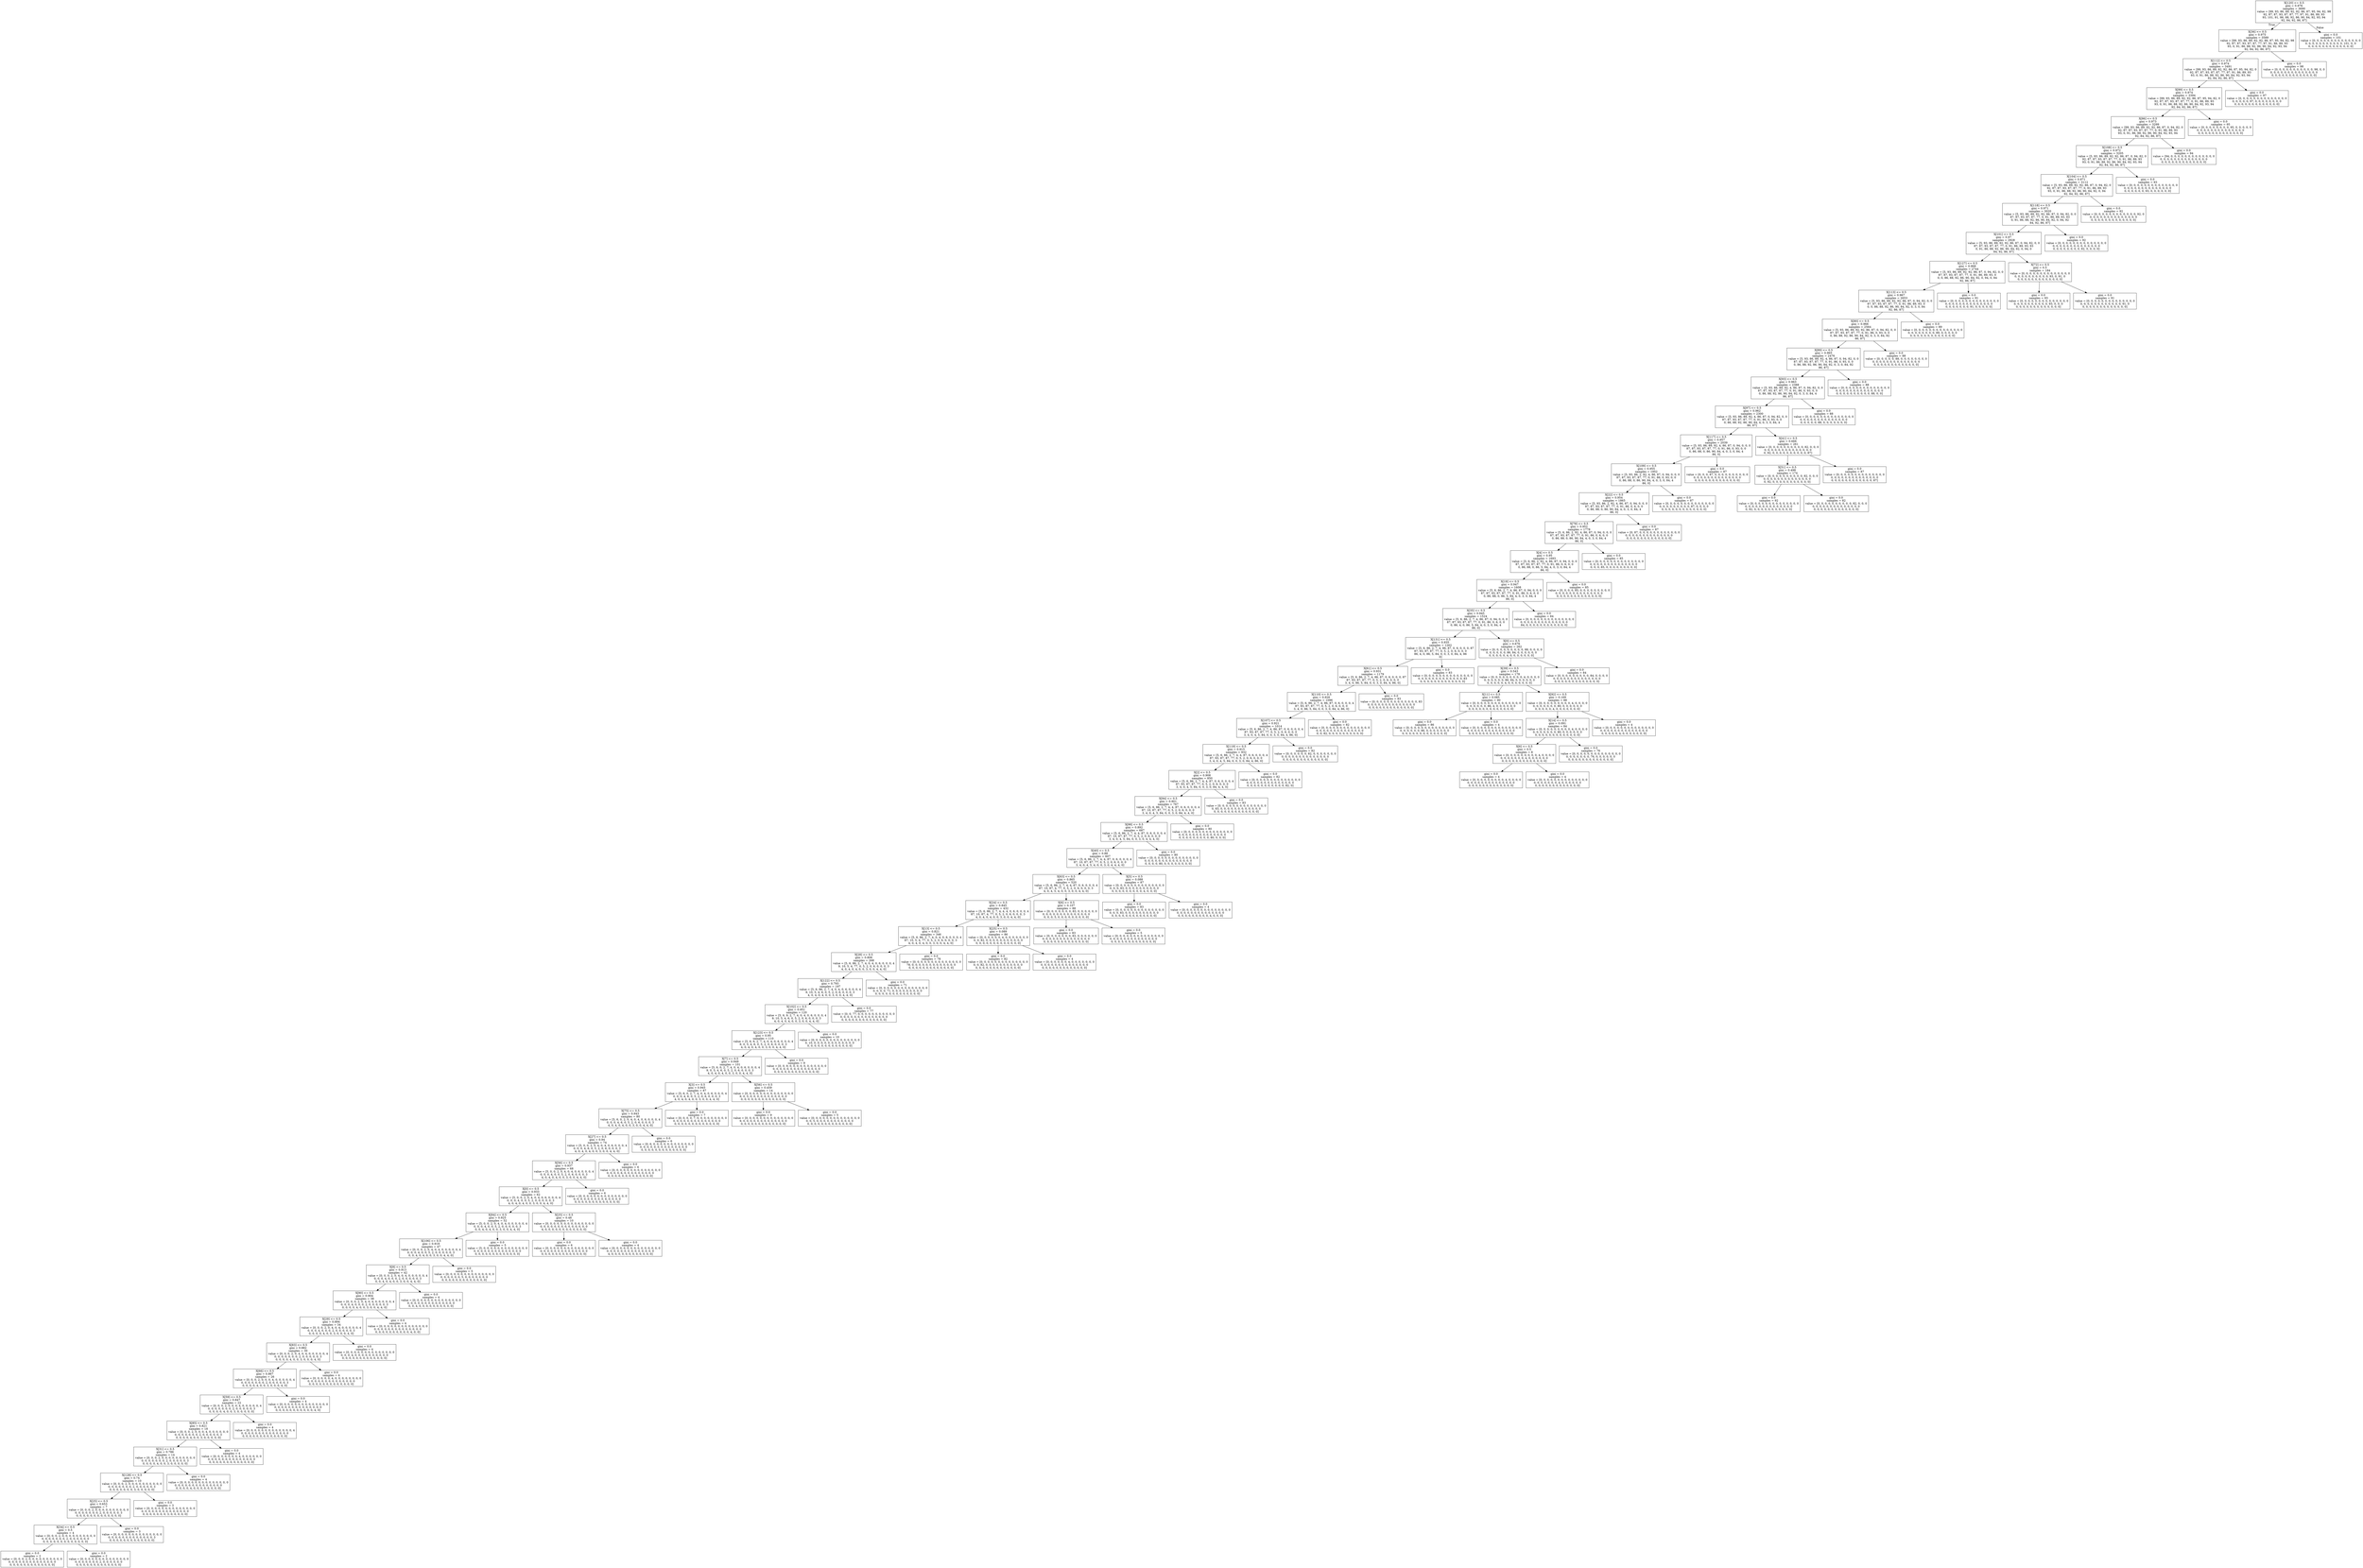 digraph Tree {
node [shape=box] ;
0 [label="X[120] <= 0.5\ngini = 0.976\nsamples = 3690\nvalue = [99, 93, 86, 89, 92, 92, 86, 87, 95, 94, 82, 98\n92, 87, 87, 93, 87, 87, 77, 97, 91, 86, 89, 93\n93, 101, 91, 86, 88, 92, 86, 90, 84, 92, 93, 94\n92, 84, 92, 86, 87]"] ;
1 [label="X[36] <= 0.5\ngini = 0.975\nsamples = 3589\nvalue = [99, 93, 86, 89, 92, 92, 86, 87, 95, 94, 82, 98\n92, 87, 87, 93, 87, 87, 77, 97, 91, 86, 89, 93\n93, 0, 91, 86, 88, 92, 86, 90, 84, 92, 93, 94\n92, 84, 92, 86, 87]"] ;
0 -> 1 [labeldistance=2.5, labelangle=45, headlabel="True"] ;
2 [label="X[112] <= 0.5\ngini = 0.974\nsamples = 3491\nvalue = [99, 93, 86, 89, 92, 92, 86, 87, 95, 94, 82, 0\n92, 87, 87, 93, 87, 87, 77, 97, 91, 86, 89, 93\n93, 0, 91, 86, 88, 92, 86, 90, 84, 92, 93, 94\n92, 84, 92, 86, 87]"] ;
1 -> 2 ;
3 [label="X[99] <= 0.5\ngini = 0.974\nsamples = 3394\nvalue = [99, 93, 86, 89, 92, 92, 86, 87, 95, 94, 82, 0\n92, 87, 87, 93, 87, 87, 77, 0, 91, 86, 89, 93\n93, 0, 91, 86, 88, 92, 86, 90, 84, 92, 93, 94\n92, 84, 92, 86, 87]"] ;
2 -> 3 ;
4 [label="X[86] <= 0.5\ngini = 0.973\nsamples = 3299\nvalue = [99, 93, 86, 89, 92, 92, 86, 87, 0, 94, 82, 0\n92, 87, 87, 93, 87, 87, 77, 0, 91, 86, 89, 93\n93, 0, 91, 86, 88, 92, 86, 90, 84, 92, 93, 94\n92, 84, 92, 86, 87]"] ;
3 -> 4 ;
5 [label="X[108] <= 0.5\ngini = 0.972\nsamples = 3205\nvalue = [5, 93, 86, 89, 92, 92, 86, 87, 0, 94, 82, 0\n92, 87, 87, 93, 87, 87, 77, 0, 91, 86, 89, 93\n93, 0, 91, 86, 88, 92, 86, 90, 84, 92, 93, 94\n92, 84, 92, 86, 87]"] ;
4 -> 5 ;
6 [label="X[104] <= 0.5\ngini = 0.971\nsamples = 3112\nvalue = [5, 93, 86, 89, 92, 92, 86, 87, 0, 94, 82, 0\n92, 87, 87, 93, 87, 87, 77, 0, 91, 86, 89, 93\n93, 0, 91, 86, 88, 92, 86, 90, 84, 92, 0, 94\n92, 84, 92, 86, 87]"] ;
5 -> 6 ;
7 [label="X[118] <= 0.5\ngini = 0.971\nsamples = 3020\nvalue = [5, 93, 86, 89, 92, 92, 86, 87, 0, 94, 82, 0, 0\n87, 87, 93, 87, 87, 77, 0, 91, 86, 89, 93, 93\n0, 91, 86, 88, 92, 86, 90, 84, 92, 0, 94, 92\n84, 92, 86, 87]"] ;
6 -> 7 ;
8 [label="X[101] <= 0.5\ngini = 0.97\nsamples = 2928\nvalue = [5, 93, 86, 89, 92, 92, 86, 87, 0, 94, 82, 0, 0\n87, 87, 93, 87, 87, 77, 0, 91, 86, 89, 93, 93\n0, 91, 86, 88, 92, 86, 90, 84, 92, 0, 94, 0\n84, 92, 86, 87]"] ;
7 -> 8 ;
9 [label="X[127] <= 0.5\ngini = 0.968\nsamples = 2744\nvalue = [5, 93, 86, 89, 92, 92, 86, 87, 0, 94, 82, 0, 0\n87, 87, 93, 87, 87, 77, 0, 91, 86, 89, 93, 0\n0, 0, 86, 88, 92, 86, 90, 84, 92, 0, 94, 0, 84\n92, 86, 87]"] ;
8 -> 9 ;
10 [label="X[113] <= 0.5\ngini = 0.967\nsamples = 2653\nvalue = [5, 93, 86, 89, 92, 92, 86, 87, 0, 94, 82, 0, 0\n87, 87, 93, 87, 87, 77, 0, 91, 86, 89, 93, 0\n0, 0, 86, 88, 92, 86, 90, 84, 92, 0, 3, 0, 84\n92, 86, 87]"] ;
9 -> 10 ;
11 [label="X[80] <= 0.5\ngini = 0.966\nsamples = 2564\nvalue = [5, 93, 86, 89, 92, 92, 86, 87, 0, 94, 82, 0, 0\n87, 87, 93, 87, 87, 77, 0, 91, 86, 0, 93, 0, 0\n0, 86, 88, 92, 86, 90, 84, 92, 0, 3, 0, 84, 92\n86, 87]"] ;
10 -> 11 ;
12 [label="X[89] <= 0.5\ngini = 0.965\nsamples = 2476\nvalue = [5, 93, 86, 89, 92, 4, 86, 87, 0, 94, 82, 0, 0\n87, 87, 93, 87, 87, 77, 0, 91, 86, 0, 93, 0, 0\n0, 86, 88, 92, 86, 90, 84, 92, 0, 3, 0, 84, 92\n86, 87]"] ;
11 -> 12 ;
13 [label="X[93] <= 0.5\ngini = 0.963\nsamples = 2388\nvalue = [5, 93, 86, 89, 92, 4, 86, 87, 0, 94, 82, 0, 0\n87, 87, 93, 87, 87, 77, 0, 91, 86, 0, 93, 0, 0\n0, 86, 88, 92, 86, 90, 84, 92, 0, 3, 0, 84, 4\n86, 87]"] ;
12 -> 13 ;
14 [label="X[97] <= 0.5\ngini = 0.962\nsamples = 2300\nvalue = [5, 93, 86, 89, 92, 4, 86, 87, 0, 94, 82, 0, 0\n87, 87, 93, 87, 87, 77, 0, 91, 86, 0, 93, 0, 0\n0, 86, 88, 92, 86, 90, 84, 4, 0, 3, 0, 84, 4\n86, 87]"] ;
13 -> 14 ;
15 [label="X[117] <= 0.5\ngini = 0.957\nsamples = 2039\nvalue = [5, 93, 86, 89, 92, 4, 86, 87, 0, 94, 0, 0, 0\n87, 87, 93, 87, 87, 77, 0, 91, 86, 0, 93, 0, 0\n0, 86, 88, 0, 86, 90, 84, 4, 0, 3, 0, 84, 4\n86, 0]"] ;
14 -> 15 ;
16 [label="X[109] <= 0.5\ngini = 0.955\nsamples = 1952\nvalue = [5, 93, 86, 2, 92, 4, 86, 87, 0, 94, 0, 0, 0\n87, 87, 93, 87, 87, 77, 0, 91, 86, 0, 93, 0, 0\n0, 86, 88, 0, 86, 90, 84, 4, 0, 3, 0, 84, 4\n86, 0]"] ;
15 -> 16 ;
17 [label="X[22] <= 0.5\ngini = 0.954\nsamples = 1865\nvalue = [5, 93, 86, 2, 92, 4, 86, 87, 0, 94, 0, 0, 0\n87, 87, 93, 87, 87, 77, 0, 91, 86, 0, 6, 0, 0\n0, 86, 88, 0, 86, 90, 84, 4, 0, 3, 0, 84, 4\n86, 0]"] ;
16 -> 17 ;
18 [label="X[78] <= 0.5\ngini = 0.952\nsamples = 1778\nvalue = [5, 6, 86, 2, 92, 4, 86, 87, 0, 94, 0, 0, 0\n87, 87, 93, 87, 87, 77, 0, 91, 86, 0, 6, 0, 0\n0, 86, 88, 0, 86, 90, 84, 4, 0, 3, 0, 84, 4\n86, 0]"] ;
17 -> 18 ;
19 [label="X[4] <= 0.5\ngini = 0.95\nsamples = 1693\nvalue = [5, 6, 86, 2, 92, 4, 86, 87, 0, 94, 0, 0, 0\n87, 87, 93, 87, 87, 77, 0, 91, 86, 0, 6, 0, 0\n0, 86, 88, 0, 86, 5, 84, 4, 0, 3, 0, 84, 4\n86, 0]"] ;
18 -> 19 ;
20 [label="X[19] <= 0.5\ngini = 0.947\nsamples = 1608\nvalue = [5, 6, 86, 2, 7, 4, 86, 87, 0, 94, 0, 0, 0\n87, 87, 93, 87, 87, 77, 0, 91, 86, 0, 6, 0, 0\n0, 86, 88, 0, 86, 5, 84, 4, 0, 3, 0, 84, 4\n86, 0]"] ;
19 -> 20 ;
21 [label="X[35] <= 0.5\ngini = 0.945\nsamples = 1524\nvalue = [5, 6, 86, 2, 7, 4, 86, 87, 0, 94, 0, 0, 0\n87, 87, 93, 87, 87, 77, 0, 91, 86, 0, 6, 0, 0\n0, 86, 4, 0, 86, 5, 84, 4, 0, 3, 0, 84, 4\n86, 0]"] ;
20 -> 21 ;
22 [label="X[131] <= 0.5\ngini = 0.935\nsamples = 1262\nvalue = [5, 6, 86, 2, 7, 4, 86, 87, 0, 6, 0, 0, 0, 87\n87, 93, 87, 87, 77, 0, 5, 2, 0, 6, 0, 0, 0\n86, 4, 0, 86, 5, 84, 0, 0, 3, 0, 84, 4, 86\n0]"] ;
21 -> 22 ;
23 [label="X[61] <= 0.5\ngini = 0.931\nsamples = 1179\nvalue = [5, 6, 86, 2, 7, 4, 86, 87, 0, 6, 0, 0, 0, 87\n87, 93, 87, 87, 77, 0, 5, 2, 0, 6, 0, 0, 0\n3, 4, 0, 86, 5, 84, 0, 0, 3, 0, 84, 4, 86, 0]"] ;
22 -> 23 ;
24 [label="X[110] <= 0.5\ngini = 0.926\nsamples = 1096\nvalue = [5, 6, 86, 2, 7, 4, 86, 87, 0, 6, 0, 0, 0, 4\n87, 93, 87, 87, 77, 0, 5, 2, 0, 6, 0, 0, 0\n3, 4, 0, 86, 5, 84, 0, 0, 3, 0, 84, 4, 86, 0]"] ;
23 -> 24 ;
25 [label="X[107] <= 0.5\ngini = 0.921\nsamples = 1014\nvalue = [5, 6, 86, 2, 7, 4, 86, 87, 0, 6, 0, 0, 0, 4\n87, 93, 87, 87, 77, 0, 5, 2, 0, 6, 0, 0, 0\n3, 4, 0, 4, 5, 84, 0, 0, 3, 0, 84, 4, 86, 0]"] ;
24 -> 25 ;
26 [label="X[119] <= 0.5\ngini = 0.915\nsamples = 932\nvalue = [5, 6, 86, 2, 7, 4, 4, 87, 0, 6, 0, 0, 0, 4\n87, 93, 87, 87, 77, 0, 5, 2, 0, 6, 0, 0, 0\n3, 4, 0, 4, 5, 84, 0, 0, 3, 0, 84, 4, 86, 0]"] ;
25 -> 26 ;
27 [label="X[2] <= 0.5\ngini = 0.908\nsamples = 850\nvalue = [5, 6, 86, 2, 7, 4, 4, 87, 0, 6, 0, 0, 0, 4\n87, 93, 87, 87, 77, 0, 5, 2, 0, 6, 0, 0, 0\n3, 4, 0, 4, 5, 84, 0, 0, 3, 0, 84, 4, 4, 0]"] ;
26 -> 27 ;
28 [label="X[94] <= 0.5\ngini = 0.901\nsamples = 767\nvalue = [5, 6, 86, 2, 7, 4, 4, 87, 0, 6, 0, 0, 0, 4\n87, 10, 87, 87, 77, 0, 5, 2, 0, 6, 0, 0, 0\n3, 4, 0, 4, 5, 84, 0, 0, 3, 0, 84, 4, 4, 0]"] ;
27 -> 28 ;
29 [label="X[98] <= 0.5\ngini = 0.892\nsamples = 687\nvalue = [5, 6, 86, 2, 7, 4, 4, 87, 0, 6, 0, 0, 0, 4\n87, 10, 87, 87, 77, 0, 5, 2, 0, 6, 0, 0, 0\n3, 4, 0, 4, 5, 84, 0, 0, 3, 0, 4, 4, 4, 0]"] ;
28 -> 29 ;
30 [label="X[40] <= 0.5\ngini = 0.88\nsamples = 607\nvalue = [5, 6, 86, 2, 7, 4, 4, 87, 0, 6, 0, 0, 0, 4\n87, 10, 87, 87, 77, 0, 5, 2, 0, 6, 0, 0, 0\n3, 4, 0, 4, 5, 4, 0, 0, 3, 0, 4, 4, 4, 0]"] ;
29 -> 30 ;
31 [label="X[63] <= 0.5\ngini = 0.865\nsamples = 520\nvalue = [5, 6, 86, 2, 7, 4, 4, 87, 0, 6, 0, 0, 0, 4\n87, 10, 87, 4, 77, 0, 5, 2, 0, 6, 0, 0, 0, 3\n4, 0, 4, 5, 4, 0, 0, 3, 0, 0, 4, 4, 0]"] ;
30 -> 31 ;
32 [label="X[24] <= 0.5\ngini = 0.845\nsamples = 432\nvalue = [5, 6, 86, 2, 7, 4, 4, 4, 0, 6, 0, 0, 0, 4\n87, 10, 87, 4, 77, 0, 5, 2, 0, 6, 0, 0, 0, 3\n4, 0, 4, 0, 4, 0, 0, 3, 0, 0, 4, 4, 0]"] ;
31 -> 32 ;
33 [label="X[13] <= 0.5\ngini = 0.821\nsamples = 346\nvalue = [5, 6, 86, 2, 7, 4, 0, 4, 0, 6, 0, 0, 0, 4\n87, 10, 5, 4, 77, 0, 5, 2, 0, 6, 0, 0, 0, 3\n4, 0, 4, 0, 4, 0, 0, 3, 0, 0, 4, 4, 0]"] ;
32 -> 33 ;
34 [label="X[28] <= 0.5\ngini = 0.806\nsamples = 268\nvalue = [5, 6, 86, 2, 7, 4, 0, 4, 0, 6, 0, 0, 0, 4\n9, 10, 5, 4, 77, 0, 5, 2, 0, 6, 0, 0, 0, 3\n4, 0, 4, 0, 4, 0, 0, 3, 0, 0, 4, 4, 0]"] ;
33 -> 34 ;
35 [label="X[122] <= 0.5\ngini = 0.793\nsamples = 197\nvalue = [5, 6, 86, 2, 7, 4, 0, 4, 0, 6, 0, 0, 0, 4\n9, 10, 5, 4, 6, 0, 5, 2, 0, 6, 0, 0, 0, 3\n4, 0, 4, 0, 4, 0, 0, 3, 0, 0, 4, 4, 0]"] ;
34 -> 35 ;
36 [label="X[102] <= 0.5\ngini = 0.951\nsamples = 120\nvalue = [5, 6, 9, 2, 7, 4, 0, 4, 0, 6, 0, 0, 0, 4\n9, 10, 5, 4, 6, 0, 5, 2, 0, 6, 0, 0, 0, 3\n4, 0, 4, 0, 4, 0, 0, 3, 0, 0, 4, 4, 0]"] ;
35 -> 36 ;
37 [label="X[123] <= 0.5\ngini = 0.95\nsamples = 110\nvalue = [5, 6, 9, 2, 7, 4, 0, 4, 0, 6, 0, 0, 0, 4\n9, 0, 5, 4, 6, 0, 5, 2, 0, 6, 0, 0, 0, 3\n4, 0, 4, 0, 4, 0, 0, 3, 0, 0, 4, 4, 0]"] ;
36 -> 37 ;
38 [label="X[7] <= 0.5\ngini = 0.949\nsamples = 101\nvalue = [5, 6, 0, 2, 7, 4, 0, 4, 0, 6, 0, 0, 0, 4\n9, 0, 5, 4, 6, 0, 5, 2, 0, 6, 0, 0, 0, 3\n4, 0, 4, 0, 4, 0, 0, 3, 0, 0, 4, 4, 0]"] ;
37 -> 38 ;
39 [label="X[3] <= 0.5\ngini = 0.945\nsamples = 87\nvalue = [5, 6, 0, 2, 7, 4, 0, 4, 0, 6, 0, 0, 0, 4\n0, 0, 0, 4, 6, 0, 5, 2, 0, 6, 0, 0, 0, 3\n4, 0, 4, 0, 4, 0, 0, 3, 0, 0, 4, 4, 0]"] ;
38 -> 39 ;
40 [label="X[75] <= 0.5\ngini = 0.943\nsamples = 80\nvalue = [5, 6, 0, 2, 0, 4, 0, 4, 0, 6, 0, 0, 0, 4\n0, 0, 0, 4, 6, 0, 5, 2, 0, 6, 0, 0, 0, 3\n4, 0, 4, 0, 4, 0, 0, 3, 0, 0, 4, 4, 0]"] ;
39 -> 40 ;
41 [label="X[27] <= 0.5\ngini = 0.94\nsamples = 74\nvalue = [5, 0, 0, 2, 0, 4, 0, 4, 0, 6, 0, 0, 0, 4\n0, 0, 0, 4, 6, 0, 5, 2, 0, 6, 0, 0, 0, 3\n4, 0, 4, 0, 4, 0, 0, 3, 0, 0, 4, 4, 0]"] ;
40 -> 41 ;
42 [label="X[56] <= 0.5\ngini = 0.937\nsamples = 68\nvalue = [5, 0, 0, 2, 0, 4, 0, 4, 0, 6, 0, 0, 0, 4\n0, 0, 0, 4, 0, 0, 5, 2, 0, 6, 0, 0, 0, 3\n4, 0, 4, 0, 4, 0, 0, 3, 0, 0, 4, 4, 0]"] ;
41 -> 42 ;
43 [label="X[0] <= 0.5\ngini = 0.933\nsamples = 62\nvalue = [5, 0, 0, 2, 0, 4, 0, 4, 0, 6, 0, 0, 0, 4\n0, 0, 0, 4, 0, 0, 5, 2, 0, 0, 0, 0, 0, 3\n4, 0, 4, 0, 4, 0, 0, 3, 0, 0, 4, 4, 0]"] ;
42 -> 43 ;
44 [label="X[84] <= 0.5\ngini = 0.925\nsamples = 52\nvalue = [5, 0, 0, 2, 0, 4, 0, 4, 0, 0, 0, 0, 0, 4\n0, 0, 0, 4, 0, 0, 5, 2, 0, 0, 0, 0, 0, 3\n0, 0, 4, 0, 4, 0, 0, 3, 0, 0, 4, 4, 0]"] ;
43 -> 44 ;
45 [label="X[106] <= 0.5\ngini = 0.919\nsamples = 47\nvalue = [0, 0, 0, 2, 0, 4, 0, 4, 0, 0, 0, 0, 0, 4\n0, 0, 0, 4, 0, 0, 5, 2, 0, 0, 0, 0, 0, 3\n0, 0, 4, 0, 4, 0, 0, 3, 0, 0, 4, 4, 0]"] ;
44 -> 45 ;
46 [label="X[8] <= 0.5\ngini = 0.913\nsamples = 42\nvalue = [0, 0, 0, 2, 0, 4, 0, 4, 0, 0, 0, 0, 0, 4\n0, 0, 0, 4, 0, 0, 0, 2, 0, 0, 0, 0, 0, 3\n0, 0, 4, 0, 4, 0, 0, 3, 0, 0, 4, 4, 0]"] ;
45 -> 46 ;
47 [label="X[90] <= 0.5\ngini = 0.904\nsamples = 38\nvalue = [0, 0, 0, 2, 0, 4, 0, 4, 0, 0, 0, 0, 0, 4\n0, 0, 0, 4, 0, 0, 0, 2, 0, 0, 0, 0, 0, 3\n0, 0, 0, 0, 4, 0, 0, 3, 0, 0, 4, 4, 0]"] ;
46 -> 47 ;
48 [label="X[29] <= 0.5\ngini = 0.894\nsamples = 34\nvalue = [0, 0, 0, 2, 0, 4, 0, 4, 0, 0, 0, 0, 0, 4\n0, 0, 0, 4, 0, 0, 0, 2, 0, 0, 0, 0, 0, 3\n0, 0, 0, 0, 4, 0, 0, 3, 0, 0, 0, 4, 0]"] ;
47 -> 48 ;
49 [label="X[83] <= 0.5\ngini = 0.882\nsamples = 30\nvalue = [0, 0, 0, 2, 0, 4, 0, 4, 0, 0, 0, 0, 0, 4\n0, 0, 0, 0, 0, 0, 0, 2, 0, 0, 0, 0, 0, 3\n0, 0, 0, 0, 4, 0, 0, 3, 0, 0, 0, 4, 0]"] ;
48 -> 49 ;
50 [label="X[66] <= 0.5\ngini = 0.867\nsamples = 26\nvalue = [0, 0, 0, 2, 0, 0, 0, 4, 0, 0, 0, 0, 0, 4\n0, 0, 0, 0, 0, 0, 0, 2, 0, 0, 0, 0, 0, 3\n0, 0, 0, 0, 4, 0, 0, 3, 0, 0, 0, 4, 0]"] ;
49 -> 50 ;
51 [label="X[59] <= 0.5\ngini = 0.847\nsamples = 22\nvalue = [0, 0, 0, 2, 0, 0, 0, 4, 0, 0, 0, 0, 0, 4\n0, 0, 0, 0, 0, 0, 0, 2, 0, 0, 0, 0, 0, 3\n0, 0, 0, 0, 4, 0, 0, 3, 0, 0, 0, 0, 0]"] ;
50 -> 51 ;
52 [label="X[85] <= 0.5\ngini = 0.821\nsamples = 18\nvalue = [0, 0, 0, 2, 0, 0, 0, 4, 0, 0, 0, 0, 0, 0\n0, 0, 0, 0, 0, 0, 0, 2, 0, 0, 0, 0, 0, 3\n0, 0, 0, 0, 4, 0, 0, 3, 0, 0, 0, 0, 0]"] ;
51 -> 52 ;
53 [label="X[31] <= 0.5\ngini = 0.786\nsamples = 14\nvalue = [0, 0, 0, 2, 0, 0, 0, 0, 0, 0, 0, 0, 0, 0\n0, 0, 0, 0, 0, 0, 0, 2, 0, 0, 0, 0, 0, 3\n0, 0, 0, 0, 4, 0, 0, 3, 0, 0, 0, 0, 0]"] ;
52 -> 53 ;
54 [label="X[128] <= 0.5\ngini = 0.74\nsamples = 10\nvalue = [0, 0, 0, 2, 0, 0, 0, 0, 0, 0, 0, 0, 0, 0\n0, 0, 0, 0, 0, 0, 0, 2, 0, 0, 0, 0, 0, 3\n0, 0, 0, 0, 0, 0, 0, 3, 0, 0, 0, 0, 0]"] ;
53 -> 54 ;
55 [label="X[25] <= 0.5\ngini = 0.653\nsamples = 7\nvalue = [0, 0, 0, 2, 0, 0, 0, 0, 0, 0, 0, 0, 0, 0\n0, 0, 0, 0, 0, 0, 0, 2, 0, 0, 0, 0, 0, 3\n0, 0, 0, 0, 0, 0, 0, 0, 0, 0, 0, 0, 0]"] ;
54 -> 55 ;
56 [label="X[34] <= 0.5\ngini = 0.5\nsamples = 4\nvalue = [0, 0, 0, 2, 0, 0, 0, 0, 0, 0, 0, 0, 0, 0\n0, 0, 0, 0, 0, 0, 0, 2, 0, 0, 0, 0, 0, 0\n0, 0, 0, 0, 0, 0, 0, 0, 0, 0, 0, 0, 0]"] ;
55 -> 56 ;
57 [label="gini = 0.0\nsamples = 2\nvalue = [0, 0, 0, 2, 0, 0, 0, 0, 0, 0, 0, 0, 0, 0\n0, 0, 0, 0, 0, 0, 0, 0, 0, 0, 0, 0, 0, 0\n0, 0, 0, 0, 0, 0, 0, 0, 0, 0, 0, 0, 0]"] ;
56 -> 57 ;
58 [label="gini = 0.0\nsamples = 2\nvalue = [0, 0, 0, 0, 0, 0, 0, 0, 0, 0, 0, 0, 0, 0\n0, 0, 0, 0, 0, 0, 0, 2, 0, 0, 0, 0, 0, 0\n0, 0, 0, 0, 0, 0, 0, 0, 0, 0, 0, 0, 0]"] ;
56 -> 58 ;
59 [label="gini = 0.0\nsamples = 3\nvalue = [0, 0, 0, 0, 0, 0, 0, 0, 0, 0, 0, 0, 0, 0\n0, 0, 0, 0, 0, 0, 0, 0, 0, 0, 0, 0, 0, 3\n0, 0, 0, 0, 0, 0, 0, 0, 0, 0, 0, 0, 0]"] ;
55 -> 59 ;
60 [label="gini = 0.0\nsamples = 3\nvalue = [0, 0, 0, 0, 0, 0, 0, 0, 0, 0, 0, 0, 0, 0\n0, 0, 0, 0, 0, 0, 0, 0, 0, 0, 0, 0, 0, 0\n0, 0, 0, 0, 0, 0, 0, 3, 0, 0, 0, 0, 0]"] ;
54 -> 60 ;
61 [label="gini = 0.0\nsamples = 4\nvalue = [0, 0, 0, 0, 0, 0, 0, 0, 0, 0, 0, 0, 0, 0\n0, 0, 0, 0, 0, 0, 0, 0, 0, 0, 0, 0, 0, 0\n0, 0, 0, 0, 4, 0, 0, 0, 0, 0, 0, 0, 0]"] ;
53 -> 61 ;
62 [label="gini = 0.0\nsamples = 4\nvalue = [0, 0, 0, 0, 0, 0, 0, 4, 0, 0, 0, 0, 0, 0\n0, 0, 0, 0, 0, 0, 0, 0, 0, 0, 0, 0, 0, 0\n0, 0, 0, 0, 0, 0, 0, 0, 0, 0, 0, 0, 0]"] ;
52 -> 62 ;
63 [label="gini = 0.0\nsamples = 4\nvalue = [0, 0, 0, 0, 0, 0, 0, 0, 0, 0, 0, 0, 0, 4\n0, 0, 0, 0, 0, 0, 0, 0, 0, 0, 0, 0, 0, 0\n0, 0, 0, 0, 0, 0, 0, 0, 0, 0, 0, 0, 0]"] ;
51 -> 63 ;
64 [label="gini = 0.0\nsamples = 4\nvalue = [0, 0, 0, 0, 0, 0, 0, 0, 0, 0, 0, 0, 0, 0\n0, 0, 0, 0, 0, 0, 0, 0, 0, 0, 0, 0, 0, 0\n0, 0, 0, 0, 0, 0, 0, 0, 0, 0, 0, 4, 0]"] ;
50 -> 64 ;
65 [label="gini = 0.0\nsamples = 4\nvalue = [0, 0, 0, 0, 0, 4, 0, 0, 0, 0, 0, 0, 0, 0\n0, 0, 0, 0, 0, 0, 0, 0, 0, 0, 0, 0, 0, 0\n0, 0, 0, 0, 0, 0, 0, 0, 0, 0, 0, 0, 0]"] ;
49 -> 65 ;
66 [label="gini = 0.0\nsamples = 4\nvalue = [0, 0, 0, 0, 0, 0, 0, 0, 0, 0, 0, 0, 0, 0\n0, 0, 0, 4, 0, 0, 0, 0, 0, 0, 0, 0, 0, 0\n0, 0, 0, 0, 0, 0, 0, 0, 0, 0, 0, 0, 0]"] ;
48 -> 66 ;
67 [label="gini = 0.0\nsamples = 4\nvalue = [0, 0, 0, 0, 0, 0, 0, 0, 0, 0, 0, 0, 0, 0\n0, 0, 0, 0, 0, 0, 0, 0, 0, 0, 0, 0, 0, 0\n0, 0, 0, 0, 0, 0, 0, 0, 0, 0, 4, 0, 0]"] ;
47 -> 67 ;
68 [label="gini = 0.0\nsamples = 4\nvalue = [0, 0, 0, 0, 0, 0, 0, 0, 0, 0, 0, 0, 0, 0\n0, 0, 0, 0, 0, 0, 0, 0, 0, 0, 0, 0, 0, 0\n0, 0, 4, 0, 0, 0, 0, 0, 0, 0, 0, 0, 0]"] ;
46 -> 68 ;
69 [label="gini = 0.0\nsamples = 5\nvalue = [0, 0, 0, 0, 0, 0, 0, 0, 0, 0, 0, 0, 0, 0\n0, 0, 0, 0, 0, 0, 5, 0, 0, 0, 0, 0, 0, 0\n0, 0, 0, 0, 0, 0, 0, 0, 0, 0, 0, 0, 0]"] ;
45 -> 69 ;
70 [label="gini = 0.0\nsamples = 5\nvalue = [5, 0, 0, 0, 0, 0, 0, 0, 0, 0, 0, 0, 0, 0\n0, 0, 0, 0, 0, 0, 0, 0, 0, 0, 0, 0, 0, 0\n0, 0, 0, 0, 0, 0, 0, 0, 0, 0, 0, 0, 0]"] ;
44 -> 70 ;
71 [label="X[25] <= 0.5\ngini = 0.48\nsamples = 10\nvalue = [0, 0, 0, 0, 0, 0, 0, 0, 0, 6, 0, 0, 0, 0\n0, 0, 0, 0, 0, 0, 0, 0, 0, 0, 0, 0, 0, 0\n4, 0, 0, 0, 0, 0, 0, 0, 0, 0, 0, 0, 0]"] ;
43 -> 71 ;
72 [label="gini = 0.0\nsamples = 6\nvalue = [0, 0, 0, 0, 0, 0, 0, 0, 0, 6, 0, 0, 0, 0\n0, 0, 0, 0, 0, 0, 0, 0, 0, 0, 0, 0, 0, 0\n0, 0, 0, 0, 0, 0, 0, 0, 0, 0, 0, 0, 0]"] ;
71 -> 72 ;
73 [label="gini = 0.0\nsamples = 4\nvalue = [0, 0, 0, 0, 0, 0, 0, 0, 0, 0, 0, 0, 0, 0\n0, 0, 0, 0, 0, 0, 0, 0, 0, 0, 0, 0, 0, 0\n4, 0, 0, 0, 0, 0, 0, 0, 0, 0, 0, 0, 0]"] ;
71 -> 73 ;
74 [label="gini = 0.0\nsamples = 6\nvalue = [0, 0, 0, 0, 0, 0, 0, 0, 0, 0, 0, 0, 0, 0\n0, 0, 0, 0, 0, 0, 0, 0, 0, 6, 0, 0, 0, 0\n0, 0, 0, 0, 0, 0, 0, 0, 0, 0, 0, 0, 0]"] ;
42 -> 74 ;
75 [label="gini = 0.0\nsamples = 6\nvalue = [0, 0, 0, 0, 0, 0, 0, 0, 0, 0, 0, 0, 0, 0\n0, 0, 0, 0, 6, 0, 0, 0, 0, 0, 0, 0, 0, 0\n0, 0, 0, 0, 0, 0, 0, 0, 0, 0, 0, 0, 0]"] ;
41 -> 75 ;
76 [label="gini = 0.0\nsamples = 6\nvalue = [0, 6, 0, 0, 0, 0, 0, 0, 0, 0, 0, 0, 0, 0\n0, 0, 0, 0, 0, 0, 0, 0, 0, 0, 0, 0, 0, 0\n0, 0, 0, 0, 0, 0, 0, 0, 0, 0, 0, 0, 0]"] ;
40 -> 76 ;
77 [label="gini = 0.0\nsamples = 7\nvalue = [0, 0, 0, 0, 7, 0, 0, 0, 0, 0, 0, 0, 0, 0\n0, 0, 0, 0, 0, 0, 0, 0, 0, 0, 0, 0, 0, 0\n0, 0, 0, 0, 0, 0, 0, 0, 0, 0, 0, 0, 0]"] ;
39 -> 77 ;
78 [label="X[56] <= 0.5\ngini = 0.459\nsamples = 14\nvalue = [0, 0, 0, 0, 0, 0, 0, 0, 0, 0, 0, 0, 0, 0\n9, 0, 5, 0, 0, 0, 0, 0, 0, 0, 0, 0, 0, 0\n0, 0, 0, 0, 0, 0, 0, 0, 0, 0, 0, 0, 0]"] ;
38 -> 78 ;
79 [label="gini = 0.0\nsamples = 9\nvalue = [0, 0, 0, 0, 0, 0, 0, 0, 0, 0, 0, 0, 0, 0\n9, 0, 0, 0, 0, 0, 0, 0, 0, 0, 0, 0, 0, 0\n0, 0, 0, 0, 0, 0, 0, 0, 0, 0, 0, 0, 0]"] ;
78 -> 79 ;
80 [label="gini = 0.0\nsamples = 5\nvalue = [0, 0, 0, 0, 0, 0, 0, 0, 0, 0, 0, 0, 0, 0\n0, 0, 5, 0, 0, 0, 0, 0, 0, 0, 0, 0, 0, 0\n0, 0, 0, 0, 0, 0, 0, 0, 0, 0, 0, 0, 0]"] ;
78 -> 80 ;
81 [label="gini = 0.0\nsamples = 9\nvalue = [0, 0, 9, 0, 0, 0, 0, 0, 0, 0, 0, 0, 0, 0\n0, 0, 0, 0, 0, 0, 0, 0, 0, 0, 0, 0, 0, 0\n0, 0, 0, 0, 0, 0, 0, 0, 0, 0, 0, 0, 0]"] ;
37 -> 81 ;
82 [label="gini = 0.0\nsamples = 10\nvalue = [0, 0, 0, 0, 0, 0, 0, 0, 0, 0, 0, 0, 0, 0\n0, 10, 0, 0, 0, 0, 0, 0, 0, 0, 0, 0, 0, 0\n0, 0, 0, 0, 0, 0, 0, 0, 0, 0, 0, 0, 0]"] ;
36 -> 82 ;
83 [label="gini = 0.0\nsamples = 77\nvalue = [0, 0, 77, 0, 0, 0, 0, 0, 0, 0, 0, 0, 0, 0\n0, 0, 0, 0, 0, 0, 0, 0, 0, 0, 0, 0, 0, 0\n0, 0, 0, 0, 0, 0, 0, 0, 0, 0, 0, 0, 0]"] ;
35 -> 83 ;
84 [label="gini = 0.0\nsamples = 71\nvalue = [0, 0, 0, 0, 0, 0, 0, 0, 0, 0, 0, 0, 0, 0\n0, 0, 0, 0, 71, 0, 0, 0, 0, 0, 0, 0, 0, 0\n0, 0, 0, 0, 0, 0, 0, 0, 0, 0, 0, 0, 0]"] ;
34 -> 84 ;
85 [label="gini = 0.0\nsamples = 78\nvalue = [0, 0, 0, 0, 0, 0, 0, 0, 0, 0, 0, 0, 0, 0\n78, 0, 0, 0, 0, 0, 0, 0, 0, 0, 0, 0, 0, 0\n0, 0, 0, 0, 0, 0, 0, 0, 0, 0, 0, 0, 0]"] ;
33 -> 85 ;
86 [label="X[25] <= 0.5\ngini = 0.089\nsamples = 86\nvalue = [0, 0, 0, 0, 0, 0, 4, 0, 0, 0, 0, 0, 0, 0\n0, 0, 82, 0, 0, 0, 0, 0, 0, 0, 0, 0, 0, 0\n0, 0, 0, 0, 0, 0, 0, 0, 0, 0, 0, 0, 0]"] ;
32 -> 86 ;
87 [label="gini = 0.0\nsamples = 82\nvalue = [0, 0, 0, 0, 0, 0, 0, 0, 0, 0, 0, 0, 0, 0\n0, 0, 82, 0, 0, 0, 0, 0, 0, 0, 0, 0, 0, 0\n0, 0, 0, 0, 0, 0, 0, 0, 0, 0, 0, 0, 0]"] ;
86 -> 87 ;
88 [label="gini = 0.0\nsamples = 4\nvalue = [0, 0, 0, 0, 0, 0, 4, 0, 0, 0, 0, 0, 0, 0\n0, 0, 0, 0, 0, 0, 0, 0, 0, 0, 0, 0, 0, 0\n0, 0, 0, 0, 0, 0, 0, 0, 0, 0, 0, 0, 0]"] ;
86 -> 88 ;
89 [label="X[6] <= 0.5\ngini = 0.107\nsamples = 88\nvalue = [0, 0, 0, 0, 0, 0, 0, 83, 0, 0, 0, 0, 0, 0\n0, 0, 0, 0, 0, 0, 0, 0, 0, 0, 0, 0, 0, 0\n0, 0, 0, 5, 0, 0, 0, 0, 0, 0, 0, 0, 0]"] ;
31 -> 89 ;
90 [label="gini = 0.0\nsamples = 83\nvalue = [0, 0, 0, 0, 0, 0, 0, 83, 0, 0, 0, 0, 0, 0\n0, 0, 0, 0, 0, 0, 0, 0, 0, 0, 0, 0, 0, 0\n0, 0, 0, 0, 0, 0, 0, 0, 0, 0, 0, 0, 0]"] ;
89 -> 90 ;
91 [label="gini = 0.0\nsamples = 5\nvalue = [0, 0, 0, 0, 0, 0, 0, 0, 0, 0, 0, 0, 0, 0\n0, 0, 0, 0, 0, 0, 0, 0, 0, 0, 0, 0, 0, 0\n0, 0, 0, 5, 0, 0, 0, 0, 0, 0, 0, 0, 0]"] ;
89 -> 91 ;
92 [label="X[5] <= 0.5\ngini = 0.088\nsamples = 87\nvalue = [0, 0, 0, 0, 0, 0, 0, 0, 0, 0, 0, 0, 0, 0\n0, 0, 0, 83, 0, 0, 0, 0, 0, 0, 0, 0, 0, 0\n0, 0, 0, 0, 0, 0, 0, 0, 0, 4, 0, 0, 0]"] ;
30 -> 92 ;
93 [label="gini = 0.0\nsamples = 83\nvalue = [0, 0, 0, 0, 0, 0, 0, 0, 0, 0, 0, 0, 0, 0\n0, 0, 0, 83, 0, 0, 0, 0, 0, 0, 0, 0, 0, 0\n0, 0, 0, 0, 0, 0, 0, 0, 0, 0, 0, 0, 0]"] ;
92 -> 93 ;
94 [label="gini = 0.0\nsamples = 4\nvalue = [0, 0, 0, 0, 0, 0, 0, 0, 0, 0, 0, 0, 0, 0\n0, 0, 0, 0, 0, 0, 0, 0, 0, 0, 0, 0, 0, 0\n0, 0, 0, 0, 0, 0, 0, 0, 0, 4, 0, 0, 0]"] ;
92 -> 94 ;
95 [label="gini = 0.0\nsamples = 80\nvalue = [0, 0, 0, 0, 0, 0, 0, 0, 0, 0, 0, 0, 0, 0\n0, 0, 0, 0, 0, 0, 0, 0, 0, 0, 0, 0, 0, 0\n0, 0, 0, 0, 80, 0, 0, 0, 0, 0, 0, 0, 0]"] ;
29 -> 95 ;
96 [label="gini = 0.0\nsamples = 80\nvalue = [0, 0, 0, 0, 0, 0, 0, 0, 0, 0, 0, 0, 0, 0\n0, 0, 0, 0, 0, 0, 0, 0, 0, 0, 0, 0, 0, 0\n0, 0, 0, 0, 0, 0, 0, 0, 0, 80, 0, 0, 0]"] ;
28 -> 96 ;
97 [label="gini = 0.0\nsamples = 83\nvalue = [0, 0, 0, 0, 0, 0, 0, 0, 0, 0, 0, 0, 0, 0\n0, 83, 0, 0, 0, 0, 0, 0, 0, 0, 0, 0, 0, 0\n0, 0, 0, 0, 0, 0, 0, 0, 0, 0, 0, 0, 0]"] ;
27 -> 97 ;
98 [label="gini = 0.0\nsamples = 82\nvalue = [0, 0, 0, 0, 0, 0, 0, 0, 0, 0, 0, 0, 0, 0\n0, 0, 0, 0, 0, 0, 0, 0, 0, 0, 0, 0, 0, 0\n0, 0, 0, 0, 0, 0, 0, 0, 0, 0, 0, 82, 0]"] ;
26 -> 98 ;
99 [label="gini = 0.0\nsamples = 82\nvalue = [0, 0, 0, 0, 0, 0, 82, 0, 0, 0, 0, 0, 0, 0\n0, 0, 0, 0, 0, 0, 0, 0, 0, 0, 0, 0, 0, 0\n0, 0, 0, 0, 0, 0, 0, 0, 0, 0, 0, 0, 0]"] ;
25 -> 99 ;
100 [label="gini = 0.0\nsamples = 82\nvalue = [0, 0, 0, 0, 0, 0, 0, 0, 0, 0, 0, 0, 0, 0\n0, 0, 0, 0, 0, 0, 0, 0, 0, 0, 0, 0, 0, 0\n0, 0, 82, 0, 0, 0, 0, 0, 0, 0, 0, 0, 0]"] ;
24 -> 100 ;
101 [label="gini = 0.0\nsamples = 83\nvalue = [0, 0, 0, 0, 0, 0, 0, 0, 0, 0, 0, 0, 0, 83\n0, 0, 0, 0, 0, 0, 0, 0, 0, 0, 0, 0, 0, 0\n0, 0, 0, 0, 0, 0, 0, 0, 0, 0, 0, 0, 0]"] ;
23 -> 101 ;
102 [label="gini = 0.0\nsamples = 83\nvalue = [0, 0, 0, 0, 0, 0, 0, 0, 0, 0, 0, 0, 0, 0\n0, 0, 0, 0, 0, 0, 0, 0, 0, 0, 0, 0, 0, 83\n0, 0, 0, 0, 0, 0, 0, 0, 0, 0, 0, 0, 0]"] ;
22 -> 102 ;
103 [label="X[0] <= 0.5\ngini = 0.676\nsamples = 262\nvalue = [0, 0, 0, 0, 0, 0, 0, 0, 0, 88, 0, 0, 0, 0\n0, 0, 0, 0, 0, 0, 86, 84, 0, 0, 0, 0, 0, 0\n0, 0, 0, 0, 0, 4, 0, 0, 0, 0, 0, 0, 0]"] ;
21 -> 103 ;
104 [label="X[39] <= 0.5\ngini = 0.543\nsamples = 178\nvalue = [0, 0, 0, 0, 0, 0, 0, 0, 0, 4, 0, 0, 0, 0\n0, 0, 0, 0, 0, 0, 86, 84, 0, 0, 0, 0, 0, 0\n0, 0, 0, 0, 0, 4, 0, 0, 0, 0, 0, 0, 0]"] ;
103 -> 104 ;
105 [label="X[11] <= 0.5\ngini = 0.085\nsamples = 90\nvalue = [0, 0, 0, 0, 0, 0, 0, 0, 0, 0, 0, 0, 0, 0\n0, 0, 0, 0, 0, 0, 86, 4, 0, 0, 0, 0, 0, 0\n0, 0, 0, 0, 0, 0, 0, 0, 0, 0, 0, 0, 0]"] ;
104 -> 105 ;
106 [label="gini = 0.0\nsamples = 86\nvalue = [0, 0, 0, 0, 0, 0, 0, 0, 0, 0, 0, 0, 0, 0\n0, 0, 0, 0, 0, 0, 86, 0, 0, 0, 0, 0, 0, 0\n0, 0, 0, 0, 0, 0, 0, 0, 0, 0, 0, 0, 0]"] ;
105 -> 106 ;
107 [label="gini = 0.0\nsamples = 4\nvalue = [0, 0, 0, 0, 0, 0, 0, 0, 0, 0, 0, 0, 0, 0\n0, 0, 0, 0, 0, 0, 0, 4, 0, 0, 0, 0, 0, 0\n0, 0, 0, 0, 0, 0, 0, 0, 0, 0, 0, 0, 0]"] ;
105 -> 107 ;
108 [label="X[92] <= 0.5\ngini = 0.169\nsamples = 88\nvalue = [0, 0, 0, 0, 0, 0, 0, 0, 0, 4, 0, 0, 0, 0\n0, 0, 0, 0, 0, 0, 0, 80, 0, 0, 0, 0, 0, 0\n0, 0, 0, 0, 0, 4, 0, 0, 0, 0, 0, 0, 0]"] ;
104 -> 108 ;
109 [label="X[14] <= 0.5\ngini = 0.091\nsamples = 84\nvalue = [0, 0, 0, 0, 0, 0, 0, 0, 0, 4, 0, 0, 0, 0\n0, 0, 0, 0, 0, 0, 0, 80, 0, 0, 0, 0, 0, 0\n0, 0, 0, 0, 0, 0, 0, 0, 0, 0, 0, 0, 0]"] ;
108 -> 109 ;
110 [label="X[6] <= 0.5\ngini = 0.5\nsamples = 8\nvalue = [0, 0, 0, 0, 0, 0, 0, 0, 0, 4, 0, 0, 0, 0\n0, 0, 0, 0, 0, 0, 0, 4, 0, 0, 0, 0, 0, 0\n0, 0, 0, 0, 0, 0, 0, 0, 0, 0, 0, 0, 0]"] ;
109 -> 110 ;
111 [label="gini = 0.0\nsamples = 4\nvalue = [0, 0, 0, 0, 0, 0, 0, 0, 0, 4, 0, 0, 0, 0\n0, 0, 0, 0, 0, 0, 0, 0, 0, 0, 0, 0, 0, 0\n0, 0, 0, 0, 0, 0, 0, 0, 0, 0, 0, 0, 0]"] ;
110 -> 111 ;
112 [label="gini = 0.0\nsamples = 4\nvalue = [0, 0, 0, 0, 0, 0, 0, 0, 0, 0, 0, 0, 0, 0\n0, 0, 0, 0, 0, 0, 0, 4, 0, 0, 0, 0, 0, 0\n0, 0, 0, 0, 0, 0, 0, 0, 0, 0, 0, 0, 0]"] ;
110 -> 112 ;
113 [label="gini = 0.0\nsamples = 76\nvalue = [0, 0, 0, 0, 0, 0, 0, 0, 0, 0, 0, 0, 0, 0\n0, 0, 0, 0, 0, 0, 0, 76, 0, 0, 0, 0, 0, 0\n0, 0, 0, 0, 0, 0, 0, 0, 0, 0, 0, 0, 0]"] ;
109 -> 113 ;
114 [label="gini = 0.0\nsamples = 4\nvalue = [0, 0, 0, 0, 0, 0, 0, 0, 0, 0, 0, 0, 0, 0\n0, 0, 0, 0, 0, 0, 0, 0, 0, 0, 0, 0, 0, 0\n0, 0, 0, 0, 0, 4, 0, 0, 0, 0, 0, 0, 0]"] ;
108 -> 114 ;
115 [label="gini = 0.0\nsamples = 84\nvalue = [0, 0, 0, 0, 0, 0, 0, 0, 0, 84, 0, 0, 0, 0\n0, 0, 0, 0, 0, 0, 0, 0, 0, 0, 0, 0, 0, 0\n0, 0, 0, 0, 0, 0, 0, 0, 0, 0, 0, 0, 0]"] ;
103 -> 115 ;
116 [label="gini = 0.0\nsamples = 84\nvalue = [0, 0, 0, 0, 0, 0, 0, 0, 0, 0, 0, 0, 0, 0\n0, 0, 0, 0, 0, 0, 0, 0, 0, 0, 0, 0, 0, 0\n84, 0, 0, 0, 0, 0, 0, 0, 0, 0, 0, 0, 0]"] ;
20 -> 116 ;
117 [label="gini = 0.0\nsamples = 85\nvalue = [0, 0, 0, 0, 85, 0, 0, 0, 0, 0, 0, 0, 0, 0\n0, 0, 0, 0, 0, 0, 0, 0, 0, 0, 0, 0, 0, 0\n0, 0, 0, 0, 0, 0, 0, 0, 0, 0, 0, 0, 0]"] ;
19 -> 117 ;
118 [label="gini = 0.0\nsamples = 85\nvalue = [0, 0, 0, 0, 0, 0, 0, 0, 0, 0, 0, 0, 0, 0\n0, 0, 0, 0, 0, 0, 0, 0, 0, 0, 0, 0, 0, 0\n0, 0, 0, 85, 0, 0, 0, 0, 0, 0, 0, 0, 0]"] ;
18 -> 118 ;
119 [label="gini = 0.0\nsamples = 87\nvalue = [0, 87, 0, 0, 0, 0, 0, 0, 0, 0, 0, 0, 0, 0\n0, 0, 0, 0, 0, 0, 0, 0, 0, 0, 0, 0, 0, 0\n0, 0, 0, 0, 0, 0, 0, 0, 0, 0, 0, 0, 0]"] ;
17 -> 119 ;
120 [label="gini = 0.0\nsamples = 87\nvalue = [0, 0, 0, 0, 0, 0, 0, 0, 0, 0, 0, 0, 0, 0\n0, 0, 0, 0, 0, 0, 0, 0, 0, 87, 0, 0, 0, 0\n0, 0, 0, 0, 0, 0, 0, 0, 0, 0, 0, 0, 0]"] ;
16 -> 120 ;
121 [label="gini = 0.0\nsamples = 87\nvalue = [0, 0, 0, 87, 0, 0, 0, 0, 0, 0, 0, 0, 0, 0\n0, 0, 0, 0, 0, 0, 0, 0, 0, 0, 0, 0, 0, 0\n0, 0, 0, 0, 0, 0, 0, 0, 0, 0, 0, 0, 0]"] ;
15 -> 121 ;
122 [label="X[41] <= 0.5\ngini = 0.666\nsamples = 261\nvalue = [0, 0, 0, 0, 0, 0, 0, 0, 0, 0, 82, 0, 0, 0\n0, 0, 0, 0, 0, 0, 0, 0, 0, 0, 0, 0, 0, 0\n0, 92, 0, 0, 0, 0, 0, 0, 0, 0, 0, 0, 87]"] ;
14 -> 122 ;
123 [label="X[51] <= 0.5\ngini = 0.498\nsamples = 174\nvalue = [0, 0, 0, 0, 0, 0, 0, 0, 0, 0, 82, 0, 0, 0\n0, 0, 0, 0, 0, 0, 0, 0, 0, 0, 0, 0, 0, 0\n0, 92, 0, 0, 0, 0, 0, 0, 0, 0, 0, 0, 0]"] ;
122 -> 123 ;
124 [label="gini = 0.0\nsamples = 92\nvalue = [0, 0, 0, 0, 0, 0, 0, 0, 0, 0, 0, 0, 0, 0\n0, 0, 0, 0, 0, 0, 0, 0, 0, 0, 0, 0, 0, 0\n0, 92, 0, 0, 0, 0, 0, 0, 0, 0, 0, 0, 0]"] ;
123 -> 124 ;
125 [label="gini = 0.0\nsamples = 82\nvalue = [0, 0, 0, 0, 0, 0, 0, 0, 0, 0, 82, 0, 0, 0\n0, 0, 0, 0, 0, 0, 0, 0, 0, 0, 0, 0, 0, 0\n0, 0, 0, 0, 0, 0, 0, 0, 0, 0, 0, 0, 0]"] ;
123 -> 125 ;
126 [label="gini = 0.0\nsamples = 87\nvalue = [0, 0, 0, 0, 0, 0, 0, 0, 0, 0, 0, 0, 0, 0\n0, 0, 0, 0, 0, 0, 0, 0, 0, 0, 0, 0, 0, 0\n0, 0, 0, 0, 0, 0, 0, 0, 0, 0, 0, 0, 87]"] ;
122 -> 126 ;
127 [label="gini = 0.0\nsamples = 88\nvalue = [0, 0, 0, 0, 0, 0, 0, 0, 0, 0, 0, 0, 0, 0\n0, 0, 0, 0, 0, 0, 0, 0, 0, 0, 0, 0, 0, 0\n0, 0, 0, 0, 0, 88, 0, 0, 0, 0, 0, 0, 0]"] ;
13 -> 127 ;
128 [label="gini = 0.0\nsamples = 88\nvalue = [0, 0, 0, 0, 0, 0, 0, 0, 0, 0, 0, 0, 0, 0\n0, 0, 0, 0, 0, 0, 0, 0, 0, 0, 0, 0, 0, 0\n0, 0, 0, 0, 0, 0, 0, 0, 0, 0, 88, 0, 0]"] ;
12 -> 128 ;
129 [label="gini = 0.0\nsamples = 88\nvalue = [0, 0, 0, 0, 0, 88, 0, 0, 0, 0, 0, 0, 0, 0\n0, 0, 0, 0, 0, 0, 0, 0, 0, 0, 0, 0, 0, 0\n0, 0, 0, 0, 0, 0, 0, 0, 0, 0, 0, 0, 0]"] ;
11 -> 129 ;
130 [label="gini = 0.0\nsamples = 89\nvalue = [0, 0, 0, 0, 0, 0, 0, 0, 0, 0, 0, 0, 0, 0\n0, 0, 0, 0, 0, 0, 0, 0, 89, 0, 0, 0, 0, 0\n0, 0, 0, 0, 0, 0, 0, 0, 0, 0, 0, 0, 0]"] ;
10 -> 130 ;
131 [label="gini = 0.0\nsamples = 91\nvalue = [0, 0, 0, 0, 0, 0, 0, 0, 0, 0, 0, 0, 0, 0\n0, 0, 0, 0, 0, 0, 0, 0, 0, 0, 0, 0, 0, 0\n0, 0, 0, 0, 0, 0, 0, 91, 0, 0, 0, 0, 0]"] ;
9 -> 131 ;
132 [label="X[72] <= 0.5\ngini = 0.5\nsamples = 184\nvalue = [0, 0, 0, 0, 0, 0, 0, 0, 0, 0, 0, 0, 0, 0\n0, 0, 0, 0, 0, 0, 0, 0, 0, 0, 93, 0, 91, 0\n0, 0, 0, 0, 0, 0, 0, 0, 0, 0, 0, 0, 0]"] ;
8 -> 132 ;
133 [label="gini = 0.0\nsamples = 93\nvalue = [0, 0, 0, 0, 0, 0, 0, 0, 0, 0, 0, 0, 0, 0\n0, 0, 0, 0, 0, 0, 0, 0, 0, 0, 93, 0, 0, 0\n0, 0, 0, 0, 0, 0, 0, 0, 0, 0, 0, 0, 0]"] ;
132 -> 133 ;
134 [label="gini = 0.0\nsamples = 91\nvalue = [0, 0, 0, 0, 0, 0, 0, 0, 0, 0, 0, 0, 0, 0\n0, 0, 0, 0, 0, 0, 0, 0, 0, 0, 0, 0, 91, 0\n0, 0, 0, 0, 0, 0, 0, 0, 0, 0, 0, 0, 0]"] ;
132 -> 134 ;
135 [label="gini = 0.0\nsamples = 92\nvalue = [0, 0, 0, 0, 0, 0, 0, 0, 0, 0, 0, 0, 0, 0\n0, 0, 0, 0, 0, 0, 0, 0, 0, 0, 0, 0, 0, 0\n0, 0, 0, 0, 0, 0, 0, 0, 92, 0, 0, 0, 0]"] ;
7 -> 135 ;
136 [label="gini = 0.0\nsamples = 92\nvalue = [0, 0, 0, 0, 0, 0, 0, 0, 0, 0, 0, 0, 92, 0\n0, 0, 0, 0, 0, 0, 0, 0, 0, 0, 0, 0, 0, 0\n0, 0, 0, 0, 0, 0, 0, 0, 0, 0, 0, 0, 0]"] ;
6 -> 136 ;
137 [label="gini = 0.0\nsamples = 93\nvalue = [0, 0, 0, 0, 0, 0, 0, 0, 0, 0, 0, 0, 0, 0\n0, 0, 0, 0, 0, 0, 0, 0, 0, 0, 0, 0, 0, 0\n0, 0, 0, 0, 0, 0, 93, 0, 0, 0, 0, 0, 0]"] ;
5 -> 137 ;
138 [label="gini = 0.0\nsamples = 94\nvalue = [94, 0, 0, 0, 0, 0, 0, 0, 0, 0, 0, 0, 0, 0\n0, 0, 0, 0, 0, 0, 0, 0, 0, 0, 0, 0, 0, 0\n0, 0, 0, 0, 0, 0, 0, 0, 0, 0, 0, 0, 0]"] ;
4 -> 138 ;
139 [label="gini = 0.0\nsamples = 95\nvalue = [0, 0, 0, 0, 0, 0, 0, 0, 95, 0, 0, 0, 0, 0\n0, 0, 0, 0, 0, 0, 0, 0, 0, 0, 0, 0, 0, 0\n0, 0, 0, 0, 0, 0, 0, 0, 0, 0, 0, 0, 0]"] ;
3 -> 139 ;
140 [label="gini = 0.0\nsamples = 97\nvalue = [0, 0, 0, 0, 0, 0, 0, 0, 0, 0, 0, 0, 0, 0\n0, 0, 0, 0, 0, 97, 0, 0, 0, 0, 0, 0, 0, 0\n0, 0, 0, 0, 0, 0, 0, 0, 0, 0, 0, 0, 0]"] ;
2 -> 140 ;
141 [label="gini = 0.0\nsamples = 98\nvalue = [0, 0, 0, 0, 0, 0, 0, 0, 0, 0, 0, 98, 0, 0\n0, 0, 0, 0, 0, 0, 0, 0, 0, 0, 0, 0, 0, 0\n0, 0, 0, 0, 0, 0, 0, 0, 0, 0, 0, 0, 0]"] ;
1 -> 141 ;
142 [label="gini = 0.0\nsamples = 101\nvalue = [0, 0, 0, 0, 0, 0, 0, 0, 0, 0, 0, 0, 0, 0\n0, 0, 0, 0, 0, 0, 0, 0, 0, 0, 0, 101, 0, 0\n0, 0, 0, 0, 0, 0, 0, 0, 0, 0, 0, 0, 0]"] ;
0 -> 142 [labeldistance=2.5, labelangle=-45, headlabel="False"] ;
}